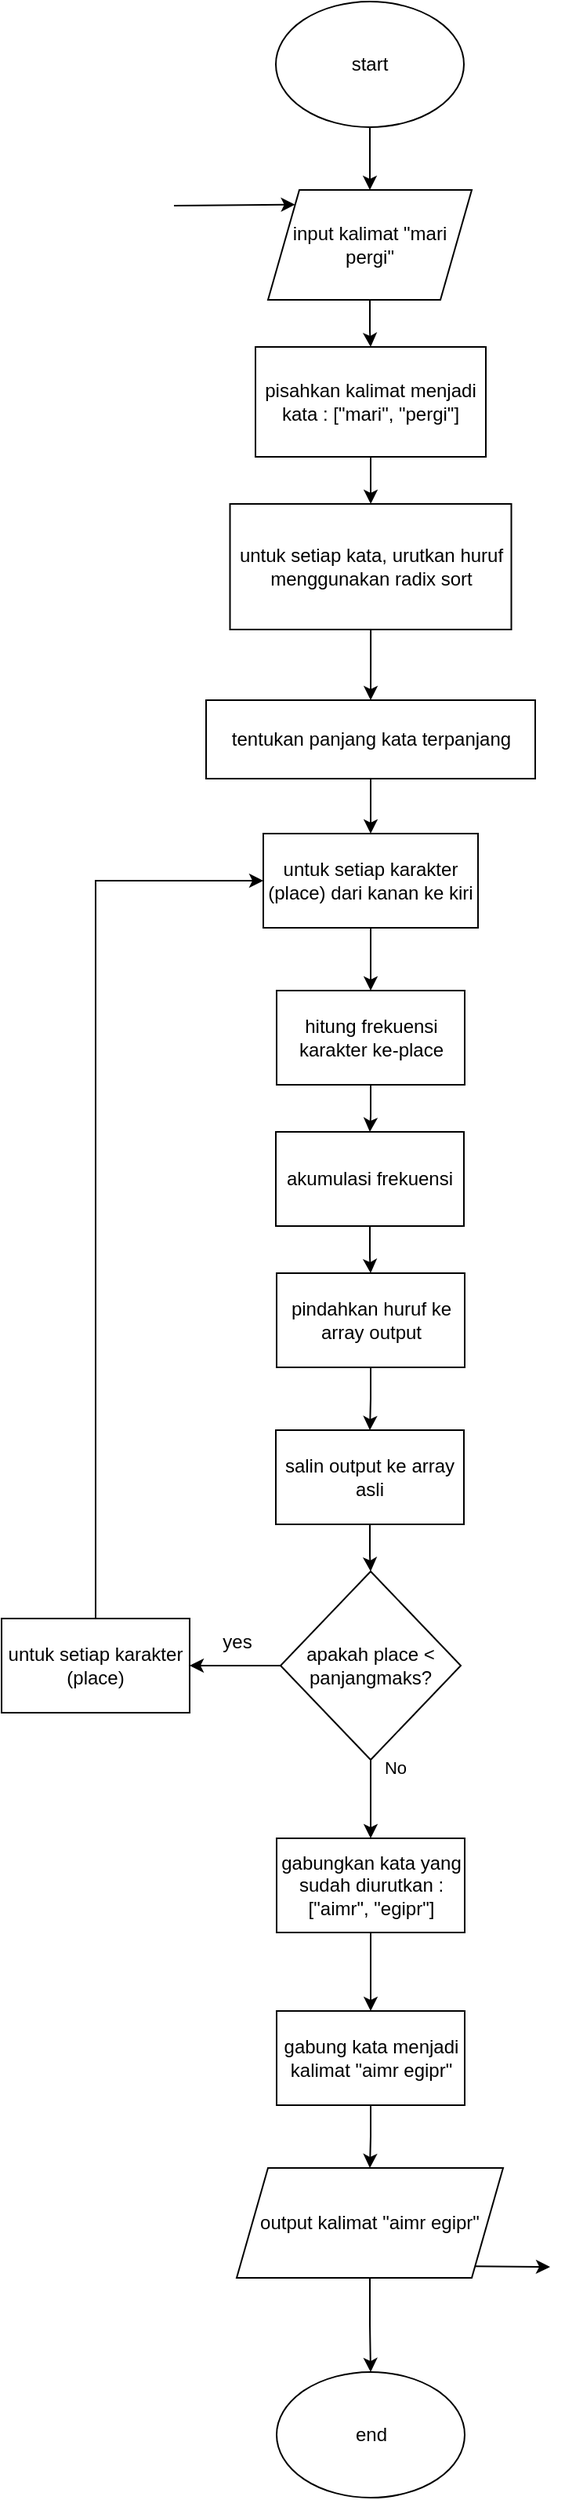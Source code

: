 <mxfile version="24.7.17">
  <diagram name="Page-1" id="U3Mqj2vIdye3vpzzuTG8">
    <mxGraphModel dx="1050" dy="669" grid="1" gridSize="10" guides="1" tooltips="1" connect="1" arrows="1" fold="1" page="1" pageScale="1" pageWidth="690" pageHeight="980" math="0" shadow="0">
      <root>
        <mxCell id="0" />
        <mxCell id="1" parent="0" />
        <mxCell id="UlxbuU1qcat0Let5cRCf-19" style="edgeStyle=orthogonalEdgeStyle;rounded=0;orthogonalLoop=1;jettySize=auto;html=1;entryX=0.5;entryY=0;entryDx=0;entryDy=0;" parent="1" source="UlxbuU1qcat0Let5cRCf-1" target="UlxbuU1qcat0Let5cRCf-18" edge="1">
          <mxGeometry relative="1" as="geometry" />
        </mxCell>
        <mxCell id="UlxbuU1qcat0Let5cRCf-1" value="start" style="ellipse;whiteSpace=wrap;html=1;" parent="1" vertex="1">
          <mxGeometry x="285" y="20" width="120" height="80" as="geometry" />
        </mxCell>
        <mxCell id="UlxbuU1qcat0Let5cRCf-7" value="" style="edgeStyle=orthogonalEdgeStyle;rounded=0;orthogonalLoop=1;jettySize=auto;html=1;" parent="1" source="UlxbuU1qcat0Let5cRCf-4" target="UlxbuU1qcat0Let5cRCf-6" edge="1">
          <mxGeometry relative="1" as="geometry" />
        </mxCell>
        <mxCell id="UlxbuU1qcat0Let5cRCf-4" value="pisahkan kalimat menjadi kata : [&quot;mari&quot;, &quot;pergi&quot;]" style="whiteSpace=wrap;html=1;" parent="1" vertex="1">
          <mxGeometry x="272" y="240" width="147" height="70" as="geometry" />
        </mxCell>
        <mxCell id="UlxbuU1qcat0Let5cRCf-9" value="" style="edgeStyle=orthogonalEdgeStyle;rounded=0;orthogonalLoop=1;jettySize=auto;html=1;" parent="1" source="UlxbuU1qcat0Let5cRCf-6" target="UlxbuU1qcat0Let5cRCf-8" edge="1">
          <mxGeometry relative="1" as="geometry" />
        </mxCell>
        <mxCell id="UlxbuU1qcat0Let5cRCf-6" value="untuk setiap kata, urutkan huruf menggunakan radix sort" style="whiteSpace=wrap;html=1;" parent="1" vertex="1">
          <mxGeometry x="255.75" y="340" width="179.5" height="80" as="geometry" />
        </mxCell>
        <mxCell id="UlxbuU1qcat0Let5cRCf-11" value="" style="edgeStyle=orthogonalEdgeStyle;rounded=0;orthogonalLoop=1;jettySize=auto;html=1;" parent="1" source="UlxbuU1qcat0Let5cRCf-8" target="UlxbuU1qcat0Let5cRCf-10" edge="1">
          <mxGeometry relative="1" as="geometry" />
        </mxCell>
        <mxCell id="UlxbuU1qcat0Let5cRCf-8" value="tentukan panjang kata terpanjang" style="whiteSpace=wrap;html=1;" parent="1" vertex="1">
          <mxGeometry x="240.5" y="465" width="210" height="50" as="geometry" />
        </mxCell>
        <mxCell id="H6hq1mSrRHLlwJ1gJydS-2" value="" style="edgeStyle=orthogonalEdgeStyle;rounded=0;orthogonalLoop=1;jettySize=auto;html=1;" edge="1" parent="1" source="UlxbuU1qcat0Let5cRCf-10" target="H6hq1mSrRHLlwJ1gJydS-1">
          <mxGeometry relative="1" as="geometry" />
        </mxCell>
        <mxCell id="UlxbuU1qcat0Let5cRCf-10" value="untuk setiap karakter (place) dari kanan ke kiri" style="whiteSpace=wrap;html=1;" parent="1" vertex="1">
          <mxGeometry x="277" y="550" width="137" height="60" as="geometry" />
        </mxCell>
        <mxCell id="H6hq1mSrRHLlwJ1gJydS-21" value="" style="edgeStyle=orthogonalEdgeStyle;rounded=0;orthogonalLoop=1;jettySize=auto;html=1;" edge="1" parent="1" source="UlxbuU1qcat0Let5cRCf-12" target="UlxbuU1qcat0Let5cRCf-14">
          <mxGeometry relative="1" as="geometry" />
        </mxCell>
        <mxCell id="UlxbuU1qcat0Let5cRCf-12" value="output kalimat &quot;aimr egipr&quot;" style="shape=parallelogram;perimeter=parallelogramPerimeter;whiteSpace=wrap;html=1;fixedSize=1;" parent="1" vertex="1">
          <mxGeometry x="260" y="1400" width="170" height="70" as="geometry" />
        </mxCell>
        <mxCell id="UlxbuU1qcat0Let5cRCf-14" value="end" style="ellipse;whiteSpace=wrap;html=1;" parent="1" vertex="1">
          <mxGeometry x="285.5" y="1530" width="120" height="80" as="geometry" />
        </mxCell>
        <mxCell id="UlxbuU1qcat0Let5cRCf-16" value="" style="endArrow=classic;html=1;rounded=0;exitX=1;exitY=1;exitDx=0;exitDy=0;" parent="1" source="UlxbuU1qcat0Let5cRCf-12" edge="1">
          <mxGeometry width="50" height="50" relative="1" as="geometry">
            <mxPoint x="300" y="720" as="sourcePoint" />
            <mxPoint x="460" y="1463" as="targetPoint" />
          </mxGeometry>
        </mxCell>
        <mxCell id="UlxbuU1qcat0Let5cRCf-17" value="" style="endArrow=classic;html=1;rounded=0;entryX=0;entryY=0;entryDx=0;entryDy=0;" parent="1" target="UlxbuU1qcat0Let5cRCf-18" edge="1">
          <mxGeometry width="50" height="50" relative="1" as="geometry">
            <mxPoint x="220" y="150" as="sourcePoint" />
            <mxPoint x="350" y="440" as="targetPoint" />
          </mxGeometry>
        </mxCell>
        <mxCell id="UlxbuU1qcat0Let5cRCf-21" value="" style="edgeStyle=orthogonalEdgeStyle;rounded=0;orthogonalLoop=1;jettySize=auto;html=1;" parent="1" source="UlxbuU1qcat0Let5cRCf-18" target="UlxbuU1qcat0Let5cRCf-4" edge="1">
          <mxGeometry relative="1" as="geometry" />
        </mxCell>
        <mxCell id="UlxbuU1qcat0Let5cRCf-18" value="input kalimat &quot;mari pergi&quot;" style="shape=parallelogram;perimeter=parallelogramPerimeter;whiteSpace=wrap;html=1;fixedSize=1;" parent="1" vertex="1">
          <mxGeometry x="280" y="140" width="130" height="70" as="geometry" />
        </mxCell>
        <mxCell id="H6hq1mSrRHLlwJ1gJydS-4" value="" style="edgeStyle=orthogonalEdgeStyle;rounded=0;orthogonalLoop=1;jettySize=auto;html=1;" edge="1" parent="1" source="H6hq1mSrRHLlwJ1gJydS-1" target="H6hq1mSrRHLlwJ1gJydS-3">
          <mxGeometry relative="1" as="geometry" />
        </mxCell>
        <mxCell id="H6hq1mSrRHLlwJ1gJydS-1" value="hitung frekuensi karakter ke-place" style="whiteSpace=wrap;html=1;" vertex="1" parent="1">
          <mxGeometry x="285.5" y="650" width="120" height="60" as="geometry" />
        </mxCell>
        <mxCell id="H6hq1mSrRHLlwJ1gJydS-6" value="" style="edgeStyle=orthogonalEdgeStyle;rounded=0;orthogonalLoop=1;jettySize=auto;html=1;" edge="1" parent="1" source="H6hq1mSrRHLlwJ1gJydS-3" target="H6hq1mSrRHLlwJ1gJydS-5">
          <mxGeometry relative="1" as="geometry" />
        </mxCell>
        <mxCell id="H6hq1mSrRHLlwJ1gJydS-3" value="akumulasi frekuensi" style="whiteSpace=wrap;html=1;" vertex="1" parent="1">
          <mxGeometry x="285" y="740" width="120" height="60" as="geometry" />
        </mxCell>
        <mxCell id="H6hq1mSrRHLlwJ1gJydS-8" value="" style="edgeStyle=orthogonalEdgeStyle;rounded=0;orthogonalLoop=1;jettySize=auto;html=1;" edge="1" parent="1" source="H6hq1mSrRHLlwJ1gJydS-5" target="H6hq1mSrRHLlwJ1gJydS-7">
          <mxGeometry relative="1" as="geometry" />
        </mxCell>
        <mxCell id="H6hq1mSrRHLlwJ1gJydS-5" value="pindahkan huruf ke array output" style="whiteSpace=wrap;html=1;" vertex="1" parent="1">
          <mxGeometry x="285.5" y="830" width="120" height="60" as="geometry" />
        </mxCell>
        <mxCell id="H6hq1mSrRHLlwJ1gJydS-10" value="" style="edgeStyle=orthogonalEdgeStyle;rounded=0;orthogonalLoop=1;jettySize=auto;html=1;" edge="1" parent="1" source="H6hq1mSrRHLlwJ1gJydS-7" target="H6hq1mSrRHLlwJ1gJydS-9">
          <mxGeometry relative="1" as="geometry" />
        </mxCell>
        <mxCell id="H6hq1mSrRHLlwJ1gJydS-7" value="salin output ke array asli" style="whiteSpace=wrap;html=1;" vertex="1" parent="1">
          <mxGeometry x="285" y="930" width="120" height="60" as="geometry" />
        </mxCell>
        <mxCell id="H6hq1mSrRHLlwJ1gJydS-12" value="" style="edgeStyle=orthogonalEdgeStyle;rounded=0;orthogonalLoop=1;jettySize=auto;html=1;" edge="1" parent="1" source="H6hq1mSrRHLlwJ1gJydS-9" target="H6hq1mSrRHLlwJ1gJydS-11">
          <mxGeometry relative="1" as="geometry" />
        </mxCell>
        <mxCell id="H6hq1mSrRHLlwJ1gJydS-16" value="" style="edgeStyle=orthogonalEdgeStyle;rounded=0;orthogonalLoop=1;jettySize=auto;html=1;" edge="1" parent="1" source="H6hq1mSrRHLlwJ1gJydS-9" target="H6hq1mSrRHLlwJ1gJydS-15">
          <mxGeometry relative="1" as="geometry" />
        </mxCell>
        <mxCell id="H6hq1mSrRHLlwJ1gJydS-17" value="No" style="edgeLabel;html=1;align=center;verticalAlign=middle;resizable=0;points=[];" vertex="1" connectable="0" parent="H6hq1mSrRHLlwJ1gJydS-16">
          <mxGeometry x="-0.8" y="4" relative="1" as="geometry">
            <mxPoint x="11" as="offset" />
          </mxGeometry>
        </mxCell>
        <mxCell id="H6hq1mSrRHLlwJ1gJydS-9" value="apakah place &amp;lt; panjangmaks?" style="rhombus;whiteSpace=wrap;html=1;" vertex="1" parent="1">
          <mxGeometry x="288" y="1020" width="115" height="120" as="geometry" />
        </mxCell>
        <mxCell id="H6hq1mSrRHLlwJ1gJydS-14" style="edgeStyle=orthogonalEdgeStyle;rounded=0;orthogonalLoop=1;jettySize=auto;html=1;entryX=0;entryY=0.5;entryDx=0;entryDy=0;" edge="1" parent="1" source="H6hq1mSrRHLlwJ1gJydS-11" target="UlxbuU1qcat0Let5cRCf-10">
          <mxGeometry relative="1" as="geometry">
            <Array as="points">
              <mxPoint x="170" y="580" />
            </Array>
          </mxGeometry>
        </mxCell>
        <mxCell id="H6hq1mSrRHLlwJ1gJydS-11" value="untuk setiap karakter (place)" style="whiteSpace=wrap;html=1;" vertex="1" parent="1">
          <mxGeometry x="110" y="1050" width="120" height="60" as="geometry" />
        </mxCell>
        <mxCell id="H6hq1mSrRHLlwJ1gJydS-13" value="yes" style="text;html=1;align=center;verticalAlign=middle;resizable=0;points=[];autosize=1;strokeColor=none;fillColor=none;" vertex="1" parent="1">
          <mxGeometry x="240" y="1050" width="40" height="30" as="geometry" />
        </mxCell>
        <mxCell id="H6hq1mSrRHLlwJ1gJydS-19" value="" style="edgeStyle=orthogonalEdgeStyle;rounded=0;orthogonalLoop=1;jettySize=auto;html=1;" edge="1" parent="1" source="H6hq1mSrRHLlwJ1gJydS-15" target="H6hq1mSrRHLlwJ1gJydS-18">
          <mxGeometry relative="1" as="geometry" />
        </mxCell>
        <mxCell id="H6hq1mSrRHLlwJ1gJydS-15" value="gabungkan kata yang sudah diurutkan : [&quot;aimr&quot;, &quot;egipr&quot;]" style="whiteSpace=wrap;html=1;" vertex="1" parent="1">
          <mxGeometry x="285.5" y="1190" width="120" height="60" as="geometry" />
        </mxCell>
        <mxCell id="H6hq1mSrRHLlwJ1gJydS-20" value="" style="edgeStyle=orthogonalEdgeStyle;rounded=0;orthogonalLoop=1;jettySize=auto;html=1;" edge="1" parent="1" source="H6hq1mSrRHLlwJ1gJydS-18" target="UlxbuU1qcat0Let5cRCf-12">
          <mxGeometry relative="1" as="geometry" />
        </mxCell>
        <mxCell id="H6hq1mSrRHLlwJ1gJydS-18" value="gabung kata menjadi kalimat &quot;aimr egipr&quot;" style="whiteSpace=wrap;html=1;" vertex="1" parent="1">
          <mxGeometry x="285.5" y="1300" width="120" height="60" as="geometry" />
        </mxCell>
      </root>
    </mxGraphModel>
  </diagram>
</mxfile>
